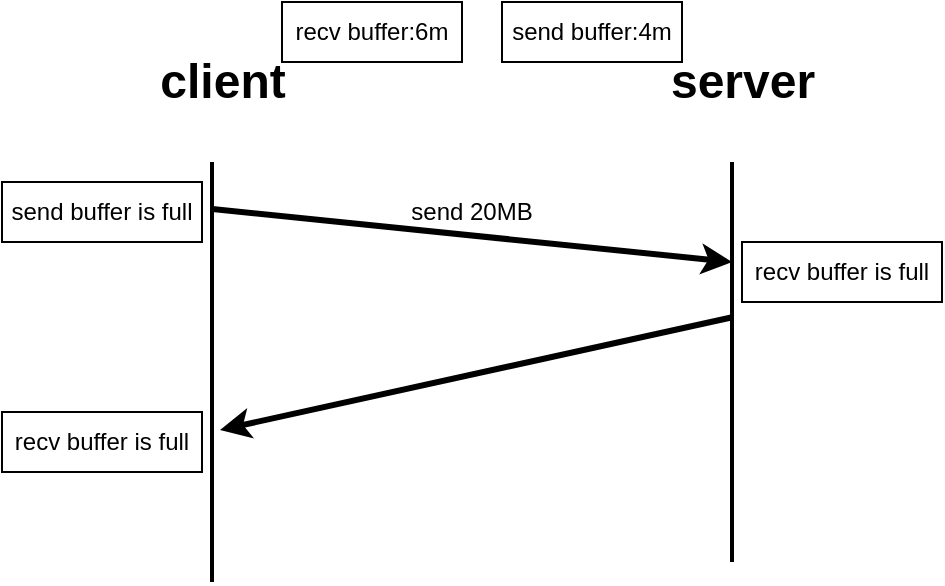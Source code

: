 <mxfile>
    <diagram id="zKcoLWqiSKD96VhDF7Qv" name="Page-1">
        <mxGraphModel dx="549" dy="423" grid="0" gridSize="10" guides="1" tooltips="1" connect="1" arrows="1" fold="1" page="1" pageScale="1" pageWidth="850" pageHeight="1100" math="0" shadow="0">
            <root>
                <mxCell id="0"/>
                <mxCell id="1" parent="0"/>
                <mxCell id="2" value="" style="line;strokeWidth=2;direction=south;html=1;" vertex="1" parent="1">
                    <mxGeometry x="160" y="410" width="10" height="210" as="geometry"/>
                </mxCell>
                <mxCell id="3" value="client" style="text;strokeColor=none;fillColor=none;html=1;fontSize=24;fontStyle=1;verticalAlign=middle;align=center;" vertex="1" parent="1">
                    <mxGeometry x="120" y="350" width="100" height="40" as="geometry"/>
                </mxCell>
                <mxCell id="4" value="" style="line;strokeWidth=2;direction=south;html=1;" vertex="1" parent="1">
                    <mxGeometry x="420" y="410" width="10" height="200" as="geometry"/>
                </mxCell>
                <mxCell id="5" value="server" style="text;strokeColor=none;fillColor=none;html=1;fontSize=24;fontStyle=1;verticalAlign=middle;align=center;" vertex="1" parent="1">
                    <mxGeometry x="380" y="350" width="100" height="40" as="geometry"/>
                </mxCell>
                <mxCell id="6" value="" style="endArrow=classic;html=1;exitX=0.112;exitY=0.483;exitDx=0;exitDy=0;exitPerimeter=0;strokeWidth=3;entryX=0.25;entryY=0.5;entryDx=0;entryDy=0;entryPerimeter=0;" edge="1" parent="1" source="2" target="4">
                    <mxGeometry width="50" height="50" relative="1" as="geometry">
                        <mxPoint x="400" y="510" as="sourcePoint"/>
                        <mxPoint x="420" y="460" as="targetPoint"/>
                    </mxGeometry>
                </mxCell>
                <mxCell id="7" value="send 20MB" style="text;html=1;strokeColor=none;fillColor=none;align=center;verticalAlign=middle;whiteSpace=wrap;rounded=0;" vertex="1" parent="1">
                    <mxGeometry x="220" y="420" width="150" height="30" as="geometry"/>
                </mxCell>
                <mxCell id="8" value="recv buffer:6m" style="rounded=0;whiteSpace=wrap;html=1;" vertex="1" parent="1">
                    <mxGeometry x="200" y="330" width="90" height="30" as="geometry"/>
                </mxCell>
                <mxCell id="11" value="send buffer:4m" style="rounded=0;whiteSpace=wrap;html=1;" vertex="1" parent="1">
                    <mxGeometry x="310" y="330" width="90" height="30" as="geometry"/>
                </mxCell>
                <mxCell id="14" value="" style="endArrow=classic;html=1;strokeWidth=3;exitX=0.388;exitY=0.483;exitDx=0;exitDy=0;exitPerimeter=0;" edge="1" parent="1" source="4">
                    <mxGeometry width="50" height="50" relative="1" as="geometry">
                        <mxPoint x="400" y="490" as="sourcePoint"/>
                        <mxPoint x="169" y="544" as="targetPoint"/>
                    </mxGeometry>
                </mxCell>
                <mxCell id="15" value="recv buffer is full" style="rounded=0;whiteSpace=wrap;html=1;" vertex="1" parent="1">
                    <mxGeometry x="430" y="450" width="100" height="30" as="geometry"/>
                </mxCell>
                <mxCell id="17" value="recv buffer is full" style="rounded=0;whiteSpace=wrap;html=1;" vertex="1" parent="1">
                    <mxGeometry x="60" y="535" width="100" height="30" as="geometry"/>
                </mxCell>
                <mxCell id="18" value="send buffer is full" style="rounded=0;whiteSpace=wrap;html=1;" vertex="1" parent="1">
                    <mxGeometry x="60" y="420" width="100" height="30" as="geometry"/>
                </mxCell>
            </root>
        </mxGraphModel>
    </diagram>
</mxfile>